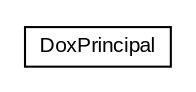 #!/usr/local/bin/dot
#
# Class diagram 
# Generated by UMLGraph version R5_6-24-gf6e263 (http://www.umlgraph.org/)
#

digraph G {
	edge [fontname="arial",fontsize=10,labelfontname="arial",labelfontsize=10];
	node [fontname="arial",fontsize=10,shape=plaintext];
	nodesep=0.25;
	ranksep=0.5;
	// net.trajano.doxdb.internal.DoxPrincipal
	c54 [label=<<table title="net.trajano.doxdb.internal.DoxPrincipal" border="0" cellborder="1" cellspacing="0" cellpadding="2" port="p" href="./DoxPrincipal.html">
		<tr><td><table border="0" cellspacing="0" cellpadding="1">
<tr><td align="center" balign="center"> DoxPrincipal </td></tr>
		</table></td></tr>
		</table>>, URL="./DoxPrincipal.html", fontname="arial", fontcolor="black", fontsize=10.0];
}

